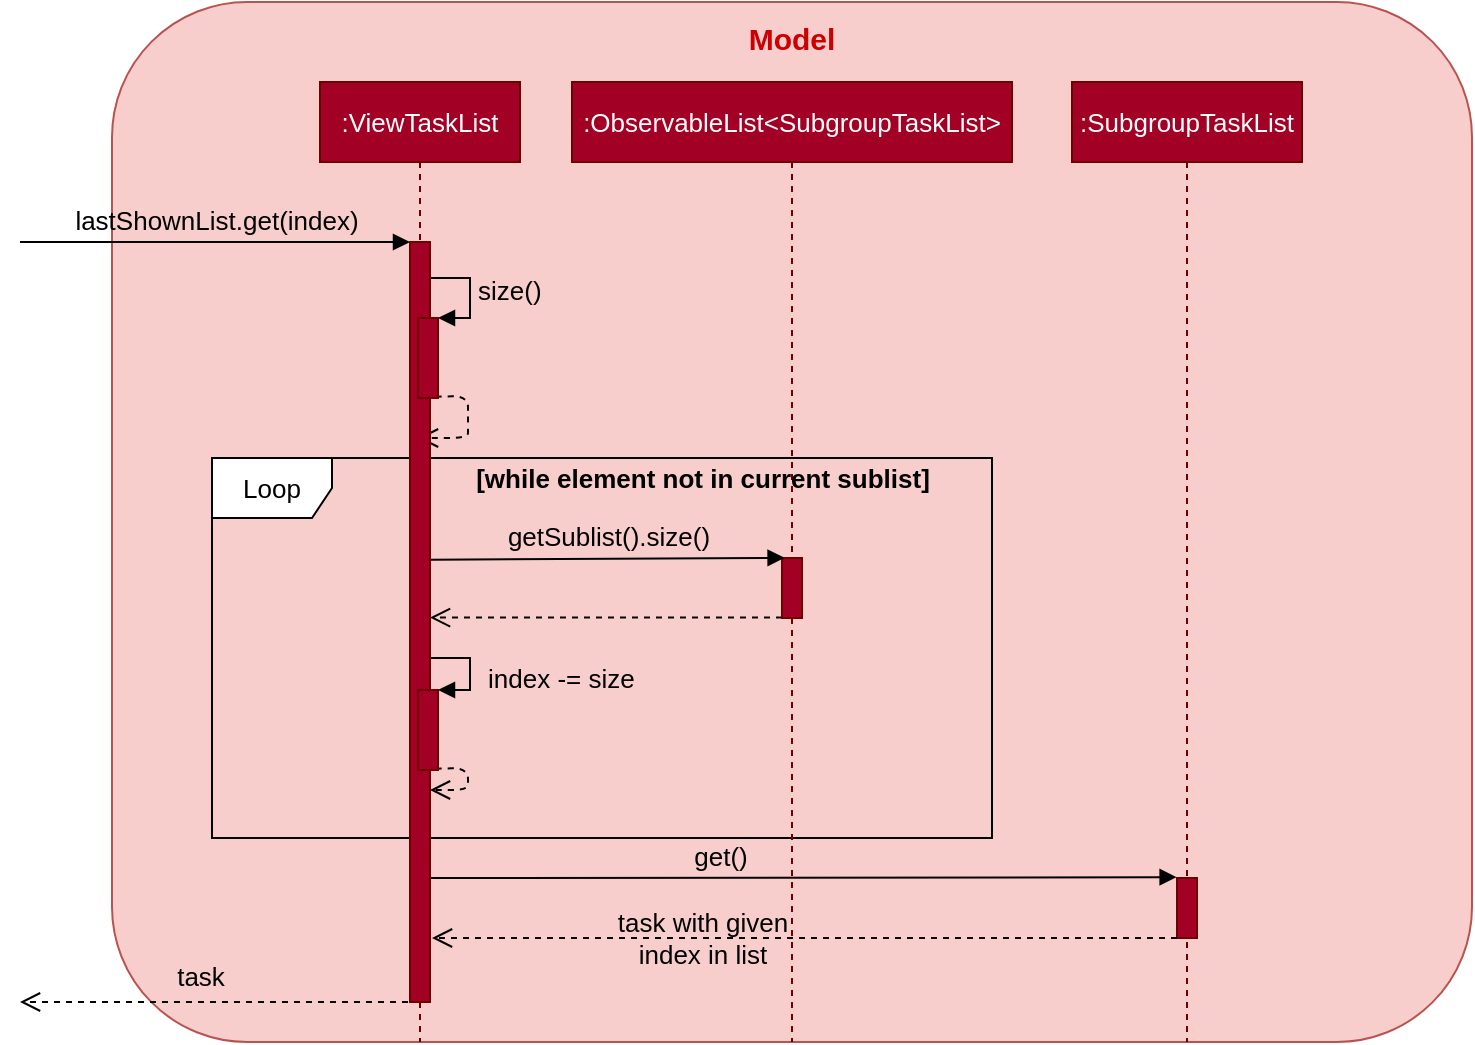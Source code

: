 <mxfile version="12.9.9" type="device"><diagram id="UiMpg46_1dBCj-84voTq" name="Page-1"><mxGraphModel dx="156" dy="636" grid="1" gridSize="10" guides="1" tooltips="1" connect="1" arrows="1" fold="1" page="1" pageScale="1" pageWidth="850" pageHeight="1100" math="0" shadow="0"><root><mxCell id="0"/><mxCell id="1" parent="0"/><mxCell id="9Zmg3YZ86zeOLuwRVCvh-1" value="" style="rounded=1;whiteSpace=wrap;html=1;fillColor=#f8cecc;strokeColor=#b85450;arcSize=13;" vertex="1" parent="1"><mxGeometry x="960" y="402" width="680" height="520" as="geometry"/></mxCell><mxCell id="8dp6kaOj3CcutGPUgwfs-9" value="Loop" style="shape=umlFrame;whiteSpace=wrap;html=1;fontSize=13;fontColor=#000000;" parent="1" vertex="1"><mxGeometry x="1010" y="630" width="390" height="190" as="geometry"/></mxCell><mxCell id="8dp6kaOj3CcutGPUgwfs-22" value="index -= size" style="edgeStyle=orthogonalEdgeStyle;html=1;align=left;spacingLeft=2;endArrow=block;rounded=0;entryX=1;entryY=0;fillColor=#4D9900;fontSize=13;labelBackgroundColor=none;" parent="1" target="8dp6kaOj3CcutGPUgwfs-24" edge="1"><mxGeometry x="0.278" y="5" relative="1" as="geometry"><mxPoint x="1114" y="726" as="sourcePoint"/><Array as="points"><mxPoint x="1114" y="730"/><mxPoint x="1139" y="730"/><mxPoint x="1139" y="746"/></Array><mxPoint as="offset"/></mxGeometry></mxCell><mxCell id="8dp6kaOj3CcutGPUgwfs-23" value="" style="html=1;verticalAlign=bottom;endArrow=open;dashed=1;endSize=8;fillColor=#4D9900;exitX=0.883;exitY=0.983;exitDx=0;exitDy=0;exitPerimeter=0;fontSize=13;" parent="1" source="8dp6kaOj3CcutGPUgwfs-24" target="tKNoAk7IaoK6IqzwjZ7Y-4" edge="1"><mxGeometry x="-0.3" y="-20" relative="1" as="geometry"><mxPoint x="1193" y="806" as="sourcePoint"/><mxPoint x="1113" y="806" as="targetPoint"/><Array as="points"><mxPoint x="1138" y="785"/><mxPoint x="1138" y="796"/></Array><mxPoint x="40" as="offset"/></mxGeometry></mxCell><mxCell id="tKNoAk7IaoK6IqzwjZ7Y-3" value=":ViewTaskList" style="shape=umlLifeline;perimeter=lifelinePerimeter;whiteSpace=wrap;html=1;container=1;collapsible=0;recursiveResize=0;outlineConnect=0;shadow=0;fillColor=#a20025;fontSize=13;fontColor=#ffffff;strokeColor=#6F0000;" parent="1" vertex="1"><mxGeometry x="1064" y="442" width="100" height="480" as="geometry"/></mxCell><mxCell id="tKNoAk7IaoK6IqzwjZ7Y-5" value="lastShownList.get(index)" style="html=1;verticalAlign=bottom;endArrow=block;fillColor=#4D9900;fontSize=13;labelBackgroundColor=none;" parent="1" edge="1"><mxGeometry width="80" relative="1" as="geometry"><mxPoint x="914" y="522" as="sourcePoint"/><mxPoint x="1109" y="522" as="targetPoint"/></mxGeometry></mxCell><mxCell id="tKNoAk7IaoK6IqzwjZ7Y-7" value="size()" style="edgeStyle=orthogonalEdgeStyle;html=1;align=left;spacingLeft=2;endArrow=block;rounded=0;entryX=1;entryY=0;fillColor=#4D9900;fontSize=13;labelBackgroundColor=none;" parent="1" target="tKNoAk7IaoK6IqzwjZ7Y-6" edge="1"><mxGeometry relative="1" as="geometry"><mxPoint x="1114" y="540" as="sourcePoint"/><Array as="points"><mxPoint x="1139" y="540"/><mxPoint x="1139" y="560"/></Array></mxGeometry></mxCell><mxCell id="tKNoAk7IaoK6IqzwjZ7Y-9" value="" style="html=1;verticalAlign=bottom;endArrow=open;dashed=1;endSize=8;fillColor=#4D9900;exitX=0.883;exitY=0.983;exitDx=0;exitDy=0;exitPerimeter=0;fontSize=13;" parent="1" source="tKNoAk7IaoK6IqzwjZ7Y-6" edge="1"><mxGeometry x="-0.3" y="-20" relative="1" as="geometry"><mxPoint x="1193" y="620" as="sourcePoint"/><mxPoint x="1113" y="620" as="targetPoint"/><Array as="points"><mxPoint x="1138" y="599"/><mxPoint x="1138" y="610"/><mxPoint x="1138" y="620"/><mxPoint x="1138" y="620"/></Array><mxPoint x="40" as="offset"/></mxGeometry></mxCell><mxCell id="tKNoAk7IaoK6IqzwjZ7Y-10" value=":ObservableList&amp;lt;SubgroupTaskList&amp;gt;" style="shape=umlLifeline;perimeter=lifelinePerimeter;whiteSpace=wrap;html=1;container=1;collapsible=0;recursiveResize=0;outlineConnect=0;shadow=0;fillColor=#a20025;fontSize=13;fontColor=#ffffff;strokeColor=#6F0000;" parent="1" vertex="1"><mxGeometry x="1190" y="442" width="220" height="480" as="geometry"/></mxCell><mxCell id="tKNoAk7IaoK6IqzwjZ7Y-30" value="task" style="html=1;verticalAlign=bottom;endArrow=open;dashed=1;endSize=8;fillColor=#4D9900;fontSize=13;labelBackgroundColor=none;" parent="1" edge="1"><mxGeometry x="0.1" y="-2" relative="1" as="geometry"><mxPoint x="1114" y="902" as="sourcePoint"/><mxPoint x="914" y="902" as="targetPoint"/><mxPoint as="offset"/></mxGeometry></mxCell><mxCell id="tKNoAk7IaoK6IqzwjZ7Y-11" value="" style="html=1;points=[];perimeter=orthogonalPerimeter;shadow=0;fillColor=#6666FF;fontSize=13;" parent="1" vertex="1"><mxGeometry x="1295" y="680" width="10" height="30" as="geometry"/></mxCell><mxCell id="tKNoAk7IaoK6IqzwjZ7Y-29" value="" style="html=1;verticalAlign=bottom;endArrow=open;dashed=1;endSize=8;fillColor=#4D9900;fontSize=13;exitX=0;exitY=0.993;exitDx=0;exitDy=0;exitPerimeter=0;" parent="1" source="tKNoAk7IaoK6IqzwjZ7Y-11" target="tKNoAk7IaoK6IqzwjZ7Y-4" edge="1"><mxGeometry relative="1" as="geometry"><mxPoint x="1336" y="810" as="sourcePoint"/><mxPoint x="1175" y="810.083" as="targetPoint"/></mxGeometry></mxCell><mxCell id="8dp6kaOj3CcutGPUgwfs-12" value="[while element not in current sublist]" style="text;html=1;align=center;verticalAlign=middle;resizable=0;points=[];autosize=1;fontSize=13;fontColor=#000000;fontStyle=1" parent="1" vertex="1"><mxGeometry x="1130" y="630" width="250" height="20" as="geometry"/></mxCell><mxCell id="8dp6kaOj3CcutGPUgwfs-25" value=":SubgroupTaskList" style="shape=umlLifeline;perimeter=lifelinePerimeter;whiteSpace=wrap;html=1;container=1;collapsible=0;recursiveResize=0;outlineConnect=0;shadow=0;fillColor=#a20025;fontSize=13;fontColor=#ffffff;strokeColor=#6F0000;" parent="1" vertex="1"><mxGeometry x="1440" y="442" width="115" height="480" as="geometry"/></mxCell><mxCell id="8dp6kaOj3CcutGPUgwfs-26" value="" style="html=1;points=[];perimeter=orthogonalPerimeter;shadow=0;fillColor=#a20025;fontSize=13;strokeColor=#6F0000;fontColor=#ffffff;" parent="8dp6kaOj3CcutGPUgwfs-25" vertex="1"><mxGeometry x="52.5" y="398" width="10" height="30" as="geometry"/></mxCell><mxCell id="8dp6kaOj3CcutGPUgwfs-29" value="get()" style="html=1;verticalAlign=bottom;endArrow=block;fillColor=#4D9900;fontSize=13;entryX=-0.019;entryY=-0.013;entryDx=0;entryDy=0;entryPerimeter=0;exitX=1;exitY=0.837;exitDx=0;exitDy=0;exitPerimeter=0;labelBackgroundColor=none;" parent="1" source="tKNoAk7IaoK6IqzwjZ7Y-4" target="8dp6kaOj3CcutGPUgwfs-26" edge="1"><mxGeometry x="-0.22" width="80" relative="1" as="geometry"><mxPoint x="1174.21" y="840.09" as="sourcePoint"/><mxPoint x="1590" y="840" as="targetPoint"/><mxPoint as="offset"/></mxGeometry></mxCell><mxCell id="8dp6kaOj3CcutGPUgwfs-30" value="" style="html=1;verticalAlign=bottom;endArrow=open;dashed=1;endSize=8;fillColor=#4D9900;fontSize=13;" parent="1" source="8dp6kaOj3CcutGPUgwfs-26" edge="1"><mxGeometry relative="1" as="geometry"><mxPoint x="1480" y="870" as="sourcePoint"/><mxPoint x="1120" y="870" as="targetPoint"/></mxGeometry></mxCell><mxCell id="8dp6kaOj3CcutGPUgwfs-32" value="&lt;div&gt;task with given &lt;br&gt;&lt;/div&gt;&lt;div&gt;index in list&lt;/div&gt;" style="text;html=1;align=center;verticalAlign=middle;resizable=0;points=[];fontSize=13;fontColor=#000000;" parent="8dp6kaOj3CcutGPUgwfs-30" vertex="1" connectable="0"><mxGeometry x="-0.585" y="1" relative="1" as="geometry"><mxPoint x="-160" y="-1" as="offset"/></mxGeometry></mxCell><mxCell id="UQTGdXz5pPESFJRh4gQG-1" value="" style="html=1;points=[];perimeter=orthogonalPerimeter;shadow=0;fillColor=#a20025;fontSize=13;strokeColor=#6F0000;fontColor=#ffffff;" parent="1" vertex="1"><mxGeometry x="1295" y="680" width="10" height="30" as="geometry"/></mxCell><mxCell id="tKNoAk7IaoK6IqzwjZ7Y-12" value="getSublist().size()" style="html=1;verticalAlign=bottom;endArrow=block;fillColor=#4D9900;fontSize=13;entryX=0.129;entryY=-0.003;entryDx=0;entryDy=0;entryPerimeter=0;exitX=1.006;exitY=0.418;exitDx=0;exitDy=0;exitPerimeter=0;labelBackgroundColor=none;" parent="1" source="tKNoAk7IaoK6IqzwjZ7Y-4" target="tKNoAk7IaoK6IqzwjZ7Y-11" edge="1"><mxGeometry width="80" relative="1" as="geometry"><mxPoint x="1175.5" y="680" as="sourcePoint"/><mxPoint x="1350" y="680" as="targetPoint"/></mxGeometry></mxCell><mxCell id="tKNoAk7IaoK6IqzwjZ7Y-4" value="" style="html=1;points=[];perimeter=orthogonalPerimeter;shadow=0;fillColor=#a20025;fontSize=13;strokeColor=#6F0000;fontColor=#ffffff;" parent="1" vertex="1"><mxGeometry x="1109" y="522" width="10" height="380" as="geometry"/></mxCell><mxCell id="tKNoAk7IaoK6IqzwjZ7Y-6" value="" style="html=1;points=[];perimeter=orthogonalPerimeter;shadow=0;fillColor=#a20025;fontSize=13;strokeColor=#6F0000;fontColor=#ffffff;" parent="1" vertex="1"><mxGeometry x="1113" y="560" width="10" height="40" as="geometry"/></mxCell><mxCell id="8dp6kaOj3CcutGPUgwfs-24" value="" style="html=1;points=[];perimeter=orthogonalPerimeter;shadow=0;fillColor=#a20025;fontSize=13;strokeColor=#6F0000;fontColor=#ffffff;" parent="1" vertex="1"><mxGeometry x="1113" y="746" width="10" height="40" as="geometry"/></mxCell><mxCell id="9Zmg3YZ86zeOLuwRVCvh-2" value="&lt;font style=&quot;font-size: 15px&quot; color=&quot;#cc0000&quot;&gt;&lt;b&gt;Model&lt;/b&gt;&lt;/font&gt;" style="text;html=1;strokeColor=none;fillColor=none;align=center;verticalAlign=middle;whiteSpace=wrap;rounded=0;" vertex="1" parent="1"><mxGeometry x="1280" y="410" width="40" height="20" as="geometry"/></mxCell></root></mxGraphModel></diagram></mxfile>
